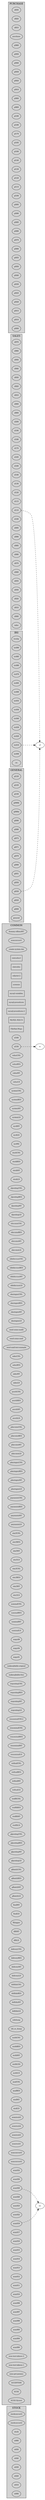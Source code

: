 digraph COBOL_Call_Graph {
  rankdir=LR;
  node [fontsize=10];

  subgraph cluster_stock {
    label="STOCK";
    style=filled;
    fillcolor=lightgray;
    "stockconvert3" [shape=ellipse];
    "stockconvert2" [shape=ellipse];
    "stock" [shape=ellipse];
    "st060" [shape=ellipse];
    "st050" [shape=ellipse];
    "st040" [shape=ellipse];
    "st030" [shape=ellipse];
    "st020" [shape=ellipse];
    "st010" [shape=ellipse];
    "st000" [shape=ellipse];
  }

  subgraph cluster_common {
    label="COMMON";
    style=filled;
    fillcolor=lightgray;
    "dummy-rdbmsMT" [shape=ellipse];
    "acasconvert1" [shape=ellipse];
    "create-system-dat" [shape=ellipse];
    "statcodes2" [shape=box];
    "statcodes" [shape=box];
    "selprint-2" [shape=box];
    "screenio" [shape=box];
    "mysql-variables" [shape=box];
    "mysql-procedures" [shape=box];
    "mysql-procedures-2" [shape=box];
    "MySQL-SQLCA" [shape=box];
    "FileStat-Msgs" [shape=box];
    "xl160" [shape=ellipse];
    "xl150" [shape=ellipse];
    "valueUNL" [shape=ellipse];
    "valueRES" [shape=ellipse];
    "valueMT" [shape=ellipse];
    "valueLD" [shape=ellipse];
    "systemUNL" [shape=ellipse];
    "systemRES" [shape=ellipse];
    "systemMT" [shape=ellipse];
    "systemLD" [shape=ellipse];
    "sys4MT" [shape=ellipse];
    "sys4LD" [shape=ellipse];
    "sys002" [shape=ellipse];
    "stockUNL" [shape=ellipse];
    "stockRES" [shape=ellipse];
    "stockMT" [shape=ellipse];
    "stockLD" [shape=ellipse];
    "slpostingUNL" [shape=ellipse];
    "slpostingRES" [shape=ellipse];
    "slpostingMT" [shape=ellipse];
    "slpostingLD" [shape=ellipse];
    "slinvoiceUNL" [shape=ellipse];
    "slinvoiceRES" [shape=ellipse];
    "slinvoiceMT" [shape=ellipse];
    "slinvoiceLD" [shape=ellipse];
    "sldelinvnosUNL" [shape=ellipse];
    "sldelinvnosRES" [shape=ellipse];
    "sldelinvnosMT" [shape=ellipse];
    "sldelinvnosLD" [shape=ellipse];
    "slautogenUNL" [shape=ellipse];
    "slautogenRES" [shape=ellipse];
    "slautogenMT" [shape=ellipse];
    "slautogenLD" [shape=ellipse];
    "send-some-mail2" [shape=ellipse];
    "send-some-mail" [shape=ellipse];
    "send-mail-test-example" [shape=ellipse];
    "salesUNL" [shape=ellipse];
    "salesRES" [shape=ellipse];
    "salesMT" [shape=ellipse];
    "salesLD" [shape=ellipse];
    "purchUNL" [shape=ellipse];
    "purchRES" [shape=ellipse];
    "purchMT" [shape=ellipse];
    "purchLD" [shape=ellipse];
    "plinvoiceUNL" [shape=ellipse];
    "plinvoiceRES" [shape=ellipse];
    "plinvoiceMT" [shape=ellipse];
    "plinvoiceLD" [shape=ellipse];
    "plautogenUNL" [shape=ellipse];
    "plautogenRES" [shape=ellipse];
    "plautogenMT" [shape=ellipse];
    "plautogenLD" [shape=ellipse];
    "paymentsUNL" [shape=ellipse];
    "paymentsRES" [shape=ellipse];
    "paymentsMT" [shape=ellipse];
    "paymentsLD" [shape=ellipse];
    "otm5UNL" [shape=ellipse];
    "otm5RES" [shape=ellipse];
    "otm5MT" [shape=ellipse];
    "otm5LD" [shape=ellipse];
    "otm3UNL" [shape=ellipse];
    "otm3RES" [shape=ellipse];
    "otm3MT" [shape=ellipse];
    "otm3LD" [shape=ellipse];
    "nominalUNL" [shape=ellipse];
    "nominalRES" [shape=ellipse];
    "nominalMT" [shape=ellipse];
    "nominalLD" [shape=ellipse];
    "maps09" [shape=ellipse];
    "maps04" [shape=ellipse];
    "maps01" [shape=ellipse];
    "makesqltable-original" [shape=ellipse];
    "makesqltable-free" [shape=ellipse];
    "irspostingUNL" [shape=ellipse];
    "irspostingRES" [shape=ellipse];
    "irspostingMT" [shape=ellipse];
    "irspostingLD" [shape=ellipse];
    "irsnominalUNL2" [shape=ellipse];
    "irsnominalUNL" [shape=ellipse];
    "irsnominalRES" [shape=ellipse];
    "irsnominalMT" [shape=ellipse];
    "irsnominalLD" [shape=ellipse];
    "irsfinalUNL" [shape=ellipse];
    "irsfinalRES" [shape=ellipse];
    "irsfinalMT" [shape=ellipse];
    "irsfinalLD" [shape=ellipse];
    "irsdfltUNL" [shape=ellipse];
    "irsdfltRES" [shape=ellipse];
    "irsdfltMT" [shape=ellipse];
    "irsdfltLD" [shape=ellipse];
    "glpostingUNL" [shape=ellipse];
    "glpostingRES" [shape=ellipse];
    "glpostingMT" [shape=ellipse];
    "glpostingLD" [shape=ellipse];
    "glbatchUNL" [shape=ellipse];
    "glbatchRES" [shape=ellipse];
    "glbatchMT" [shape=ellipse];
    "glbatchLD" [shape=ellipse];
    "finalMT" [shape=ellipse];
    "finalLD" [shape=ellipse];
    "fhlogger" [shape=ellipse];
    "dfltMT" [shape=ellipse];
    "dfltLD" [shape=ellipse];
    "deliveryUNL" [shape=ellipse];
    "deliveryRES" [shape=ellipse];
    "deliveryMT" [shape=ellipse];
    "deliveryLD" [shape=ellipse];
    "delfolioUNL" [shape=ellipse];
    "delfolioRES" [shape=ellipse];
    "delfolioMT" [shape=ellipse];
    "delfolioLD" [shape=ellipse];
    "cobdump" [shape=ellipse];
    "cbl_oc_dump" [shape=ellipse];
    "auditUNL" [shape=ellipse];
    "auditRES" [shape=ellipse];
    "auditMT" [shape=ellipse];
    "auditLD2" [shape=ellipse];
    "auditLD" [shape=ellipse];
    "analUNL" [shape=ellipse];
    "analRES" [shape=ellipse];
    "analMT" [shape=ellipse];
    "analLD" [shape=ellipse];
    "acasirsub5" [shape=ellipse];
    "acasirsub4" [shape=ellipse];
    "acasirsub3" [shape=ellipse];
    "acasirsub1" [shape=ellipse];
    "acasconvert3" [shape=ellipse];
    "acasconvert2" [shape=ellipse];
    "acas032" [shape=ellipse];
    "acas030" [shape=ellipse];
    "acas029" [shape=ellipse];
    "acas026" [shape=ellipse];
    "acas023" [shape=ellipse];
    "acas022" [shape=ellipse];
    "acas019" [shape=ellipse];
    "acas017" [shape=ellipse];
    "acas016" [shape=ellipse];
    "acas015" [shape=ellipse];
    "acas014" [shape=ellipse];
    "acas013" [shape=ellipse];
    "acas012" [shape=ellipse];
    "acas011" [shape=ellipse];
    "acas010" [shape=ellipse];
    "acas008" [shape=ellipse];
    "acas007" [shape=ellipse];
    "acas006" [shape=ellipse];
    "acas005" [shape=ellipse];
    "acas004" [shape=ellipse];
    "acas000" [shape=ellipse];
    "acas-test-takeon-2" [shape=ellipse];
    "acas-test-takeon-1" [shape=ellipse];
    "acas-get-params" [shape=ellipse];
    "ACCEPTNM" [shape=ellipse];
    "ACAS" [shape=ellipse];
    "ACAS-Sysout" [shape=ellipse];
  }

  subgraph cluster_sales {
    label="SALES";
    style=filled;
    fillcolor=lightgray;
    "sl970" [shape=ellipse];
    "sl960" [shape=ellipse];
    "sl950" [shape=ellipse];
    "sl940" [shape=ellipse];
    "sl930" [shape=ellipse];
    "sl920" [shape=ellipse];
    "sl910" [shape=ellipse];
    "sl900" [shape=ellipse];
    "sl800" [shape=ellipse];
    "sl200" [shape=ellipse];
    "sl190" [shape=ellipse];
    "sl180" [shape=ellipse];
    "sl170" [shape=ellipse];
    "sl165" [shape=ellipse];
    "sl160" [shape=ellipse];
    "sl140" [shape=ellipse];
    "sl130" [shape=ellipse];
    "sl120" [shape=ellipse];
    "sl115" [shape=ellipse];
    "sl110" [shape=ellipse];
    "sl100" [shape=ellipse];
    "sl095" [shape=ellipse];
    "sl090" [shape=ellipse];
    "sl085" [shape=ellipse];
    "sl080" [shape=ellipse];
    "sl070" [shape=ellipse];
    "sl060" [shape=ellipse];
    "sl055" [shape=ellipse];
    "sl050" [shape=ellipse];
    "sl020" [shape=ellipse];
    "sl010" [shape=ellipse];
    "sl000" [shape=ellipse];
    "sales" [shape=ellipse];
  }

  subgraph cluster_purchase {
    label="PURCHASE";
    style=filled;
    fillcolor=lightgray;
    "sl830" [shape=ellipse];
    "sl820" [shape=ellipse];
    "sl810" [shape=ellipse];
    "purchase" [shape=ellipse];
    "pl960" [shape=ellipse];
    "pl950" [shape=ellipse];
    "pl940" [shape=ellipse];
    "pl930" [shape=ellipse];
    "pl920" [shape=ellipse];
    "pl910" [shape=ellipse];
    "pl900" [shape=ellipse];
    "pl800" [shape=ellipse];
    "pl190" [shape=ellipse];
    "pl180" [shape=ellipse];
    "pl170" [shape=ellipse];
    "pl165" [shape=ellipse];
    "pl160" [shape=ellipse];
    "pl140" [shape=ellipse];
    "pl130" [shape=ellipse];
    "pl120" [shape=ellipse];
    "pl115" [shape=ellipse];
    "pl100" [shape=ellipse];
    "pl095" [shape=ellipse];
    "pl090" [shape=ellipse];
    "pl085" [shape=ellipse];
    "pl080" [shape=ellipse];
    "pl070" [shape=ellipse];
    "pl060" [shape=ellipse];
    "pl055" [shape=ellipse];
    "pl050" [shape=ellipse];
    "pl040" [shape=ellipse];
    "pl030" [shape=ellipse];
    "pl025" [shape=ellipse];
    "pl020" [shape=ellipse];
    "pl015" [shape=ellipse];
    "pl010" [shape=ellipse];
    "pl000" [shape=ellipse];
  }

  subgraph cluster_irs {
    label="IRS";
    style=filled;
    fillcolor=lightgray;
    "irsubp" [shape=ellipse];
    "irs090" [shape=ellipse];
    "irs085" [shape=ellipse];
    "irs080" [shape=ellipse];
    "irs070" [shape=ellipse];
    "irs065" [shape=ellipse];
    "irs060" [shape=ellipse];
    "irs055" [shape=ellipse];
    "irs050" [shape=ellipse];
    "irs040" [shape=ellipse];
    "irs030" [shape=ellipse];
    "irs020" [shape=ellipse];
    "irs010" [shape=ellipse];
    "irs000" [shape=ellipse];
    "irs" [shape=ellipse];
  }

  subgraph cluster_general {
    label="GENERAL";
    style=filled;
    fillcolor=lightgray;
    "gl120" [shape=ellipse];
    "gl105" [shape=ellipse];
    "gl100" [shape=ellipse];
    "gl090b" [shape=ellipse];
    "gl090a" [shape=ellipse];
    "gl090" [shape=ellipse];
    "gl080" [shape=ellipse];
    "gl072" [shape=ellipse];
    "gl071" [shape=ellipse];
    "gl070" [shape=ellipse];
    "gl060" [shape=ellipse];
    "gl051" [shape=ellipse];
    "gl050" [shape=ellipse];
    "gl030" [shape=ellipse];
    "gl020" [shape=ellipse];
    "gl000" [shape=ellipse];
    "general" [shape=ellipse];
  }

  "sl110" -> "of" [style=dashed];
  "irs010" -> "of" [style=dashed];
  "gl030" -> "of" [style=dashed];
  "xl150" -> "to" [style=dashed];
  "acas029" -> "ws" [style=dashed];
  "acas019" -> "ws" [style=dashed];
}
